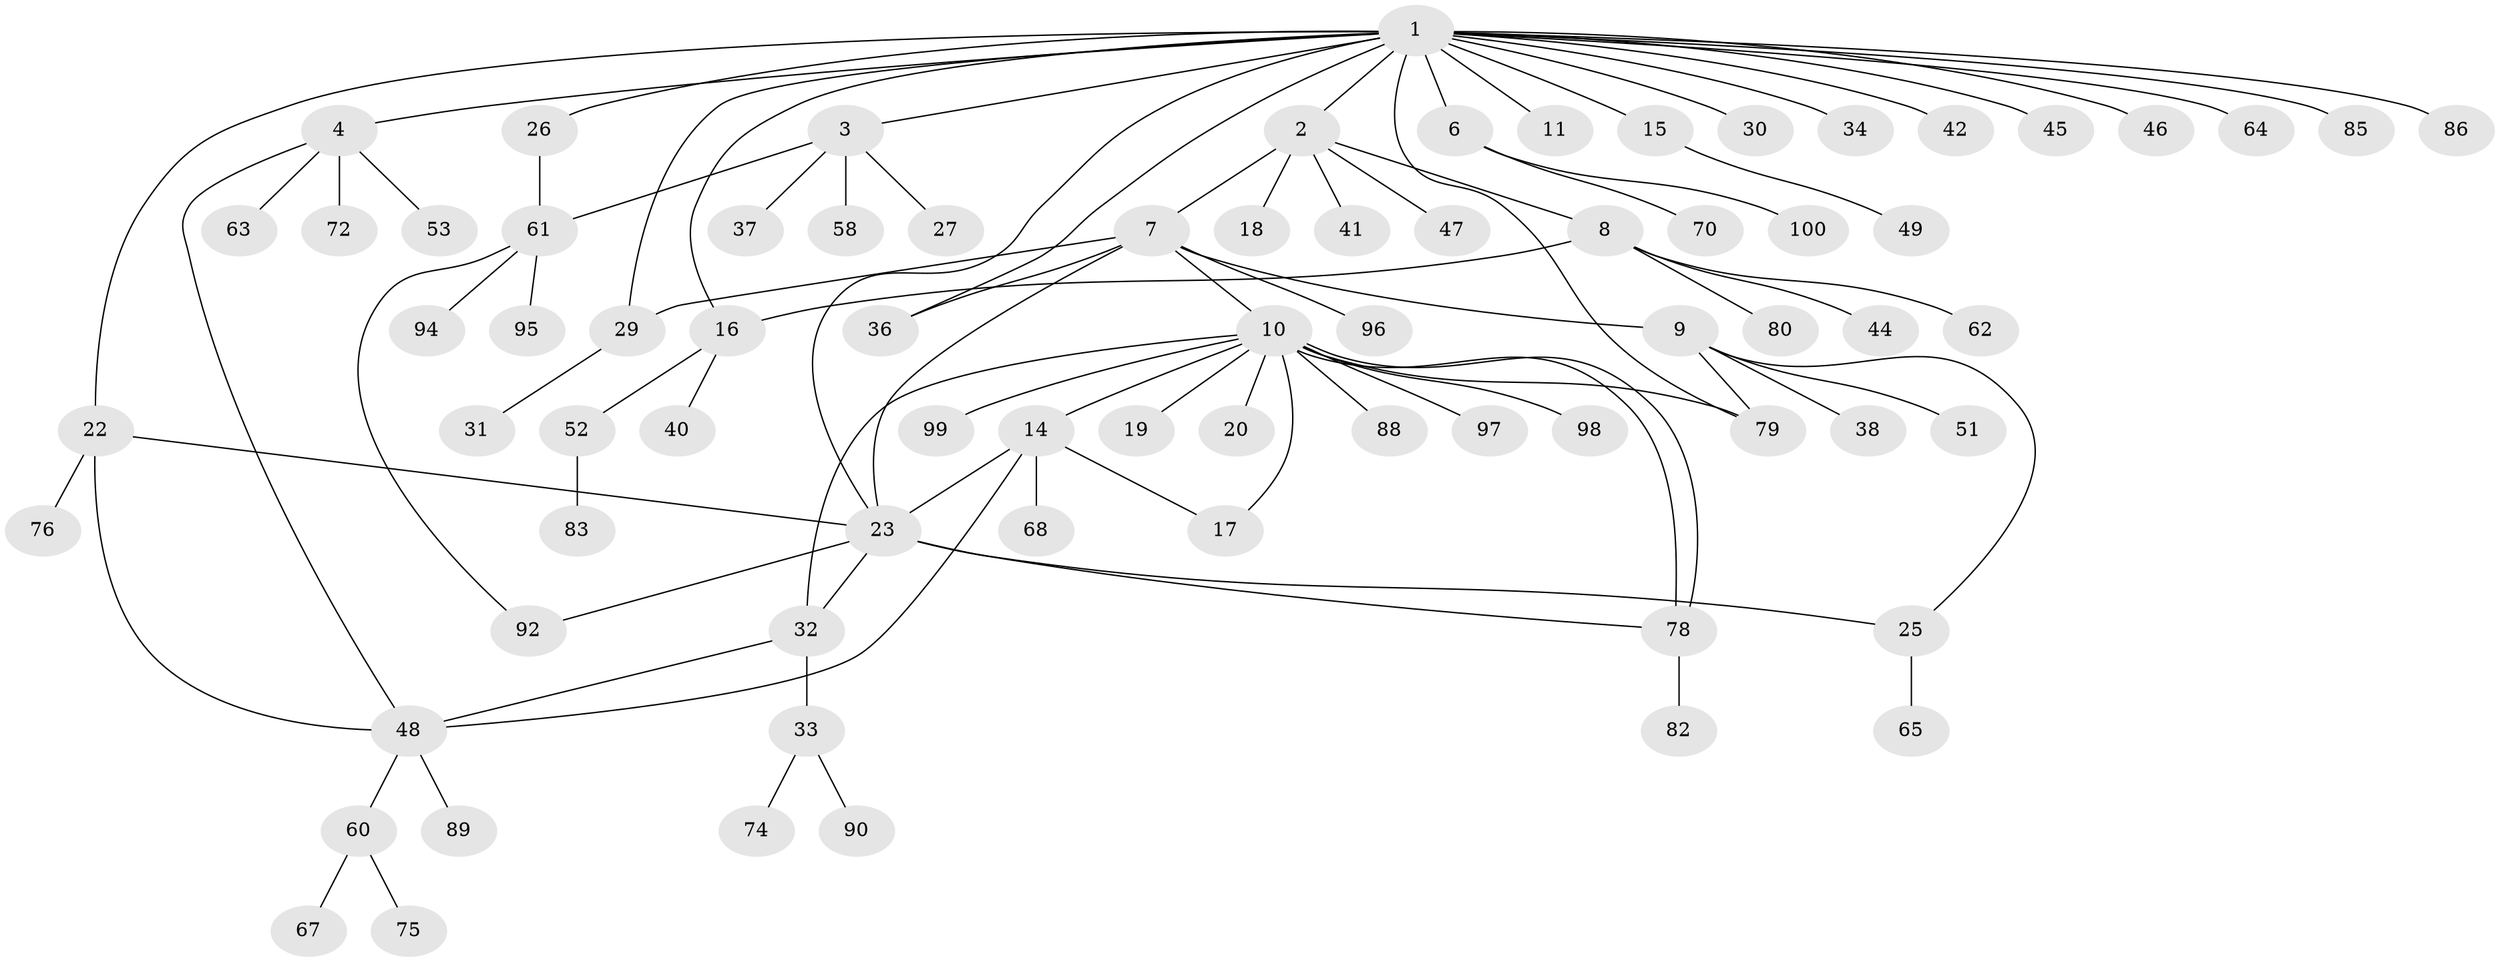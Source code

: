 // original degree distribution, {23: 0.01, 3: 0.11, 6: 0.04, 8: 0.01, 2: 0.14, 7: 0.02, 5: 0.03, 14: 0.01, 1: 0.57, 4: 0.06}
// Generated by graph-tools (version 1.1) at 2025/38/02/21/25 10:38:54]
// undirected, 75 vertices, 92 edges
graph export_dot {
graph [start="1"]
  node [color=gray90,style=filled];
  1 [super="+35"];
  2 [super="+5"];
  3 [super="+12"];
  4 [super="+77"];
  6 [super="+13"];
  7 [super="+57"];
  8 [super="+54"];
  9 [super="+39"];
  10 [super="+28"];
  11;
  14 [super="+21"];
  15;
  16 [super="+43"];
  17;
  18 [super="+73"];
  19 [super="+24"];
  20;
  22;
  23 [super="+50"];
  25 [super="+66"];
  26;
  27;
  29 [super="+71"];
  30;
  31;
  32 [super="+59"];
  33 [super="+69"];
  34;
  36;
  37;
  38;
  40;
  41;
  42;
  44;
  45;
  46;
  47;
  48 [super="+55"];
  49 [super="+56"];
  51;
  52 [super="+87"];
  53;
  58;
  60;
  61 [super="+91"];
  62;
  63;
  64;
  65;
  67;
  68;
  70;
  72;
  74;
  75;
  76;
  78 [super="+81"];
  79 [super="+84"];
  80;
  82;
  83;
  85;
  86;
  88;
  89 [super="+93"];
  90;
  92;
  94;
  95;
  96;
  97;
  98;
  99;
  100;
  1 -- 2 [weight=2];
  1 -- 3;
  1 -- 4;
  1 -- 6;
  1 -- 11;
  1 -- 15;
  1 -- 16;
  1 -- 22;
  1 -- 23;
  1 -- 26;
  1 -- 29;
  1 -- 30;
  1 -- 34;
  1 -- 36;
  1 -- 42;
  1 -- 45;
  1 -- 46;
  1 -- 64;
  1 -- 79;
  1 -- 85;
  1 -- 86;
  2 -- 18;
  2 -- 7;
  2 -- 8;
  2 -- 41;
  2 -- 47;
  3 -- 27;
  3 -- 37;
  3 -- 58;
  3 -- 61;
  4 -- 48;
  4 -- 53;
  4 -- 63;
  4 -- 72;
  6 -- 70;
  6 -- 100;
  7 -- 9;
  7 -- 10;
  7 -- 23;
  7 -- 36;
  7 -- 96;
  7 -- 29;
  8 -- 16;
  8 -- 44;
  8 -- 62;
  8 -- 80;
  9 -- 25;
  9 -- 38;
  9 -- 51;
  9 -- 79;
  10 -- 14;
  10 -- 17;
  10 -- 19;
  10 -- 20;
  10 -- 32;
  10 -- 78;
  10 -- 78;
  10 -- 79;
  10 -- 88;
  10 -- 97;
  10 -- 98;
  10 -- 99;
  14 -- 17;
  14 -- 48;
  14 -- 23 [weight=2];
  14 -- 68;
  15 -- 49;
  16 -- 40;
  16 -- 52;
  22 -- 48;
  22 -- 76;
  22 -- 23;
  23 -- 92;
  23 -- 25;
  23 -- 78;
  23 -- 32;
  25 -- 65;
  26 -- 61;
  29 -- 31;
  32 -- 33;
  32 -- 48;
  33 -- 74;
  33 -- 90;
  48 -- 60;
  48 -- 89;
  52 -- 83;
  60 -- 67;
  60 -- 75;
  61 -- 92;
  61 -- 95;
  61 -- 94;
  78 -- 82;
}
